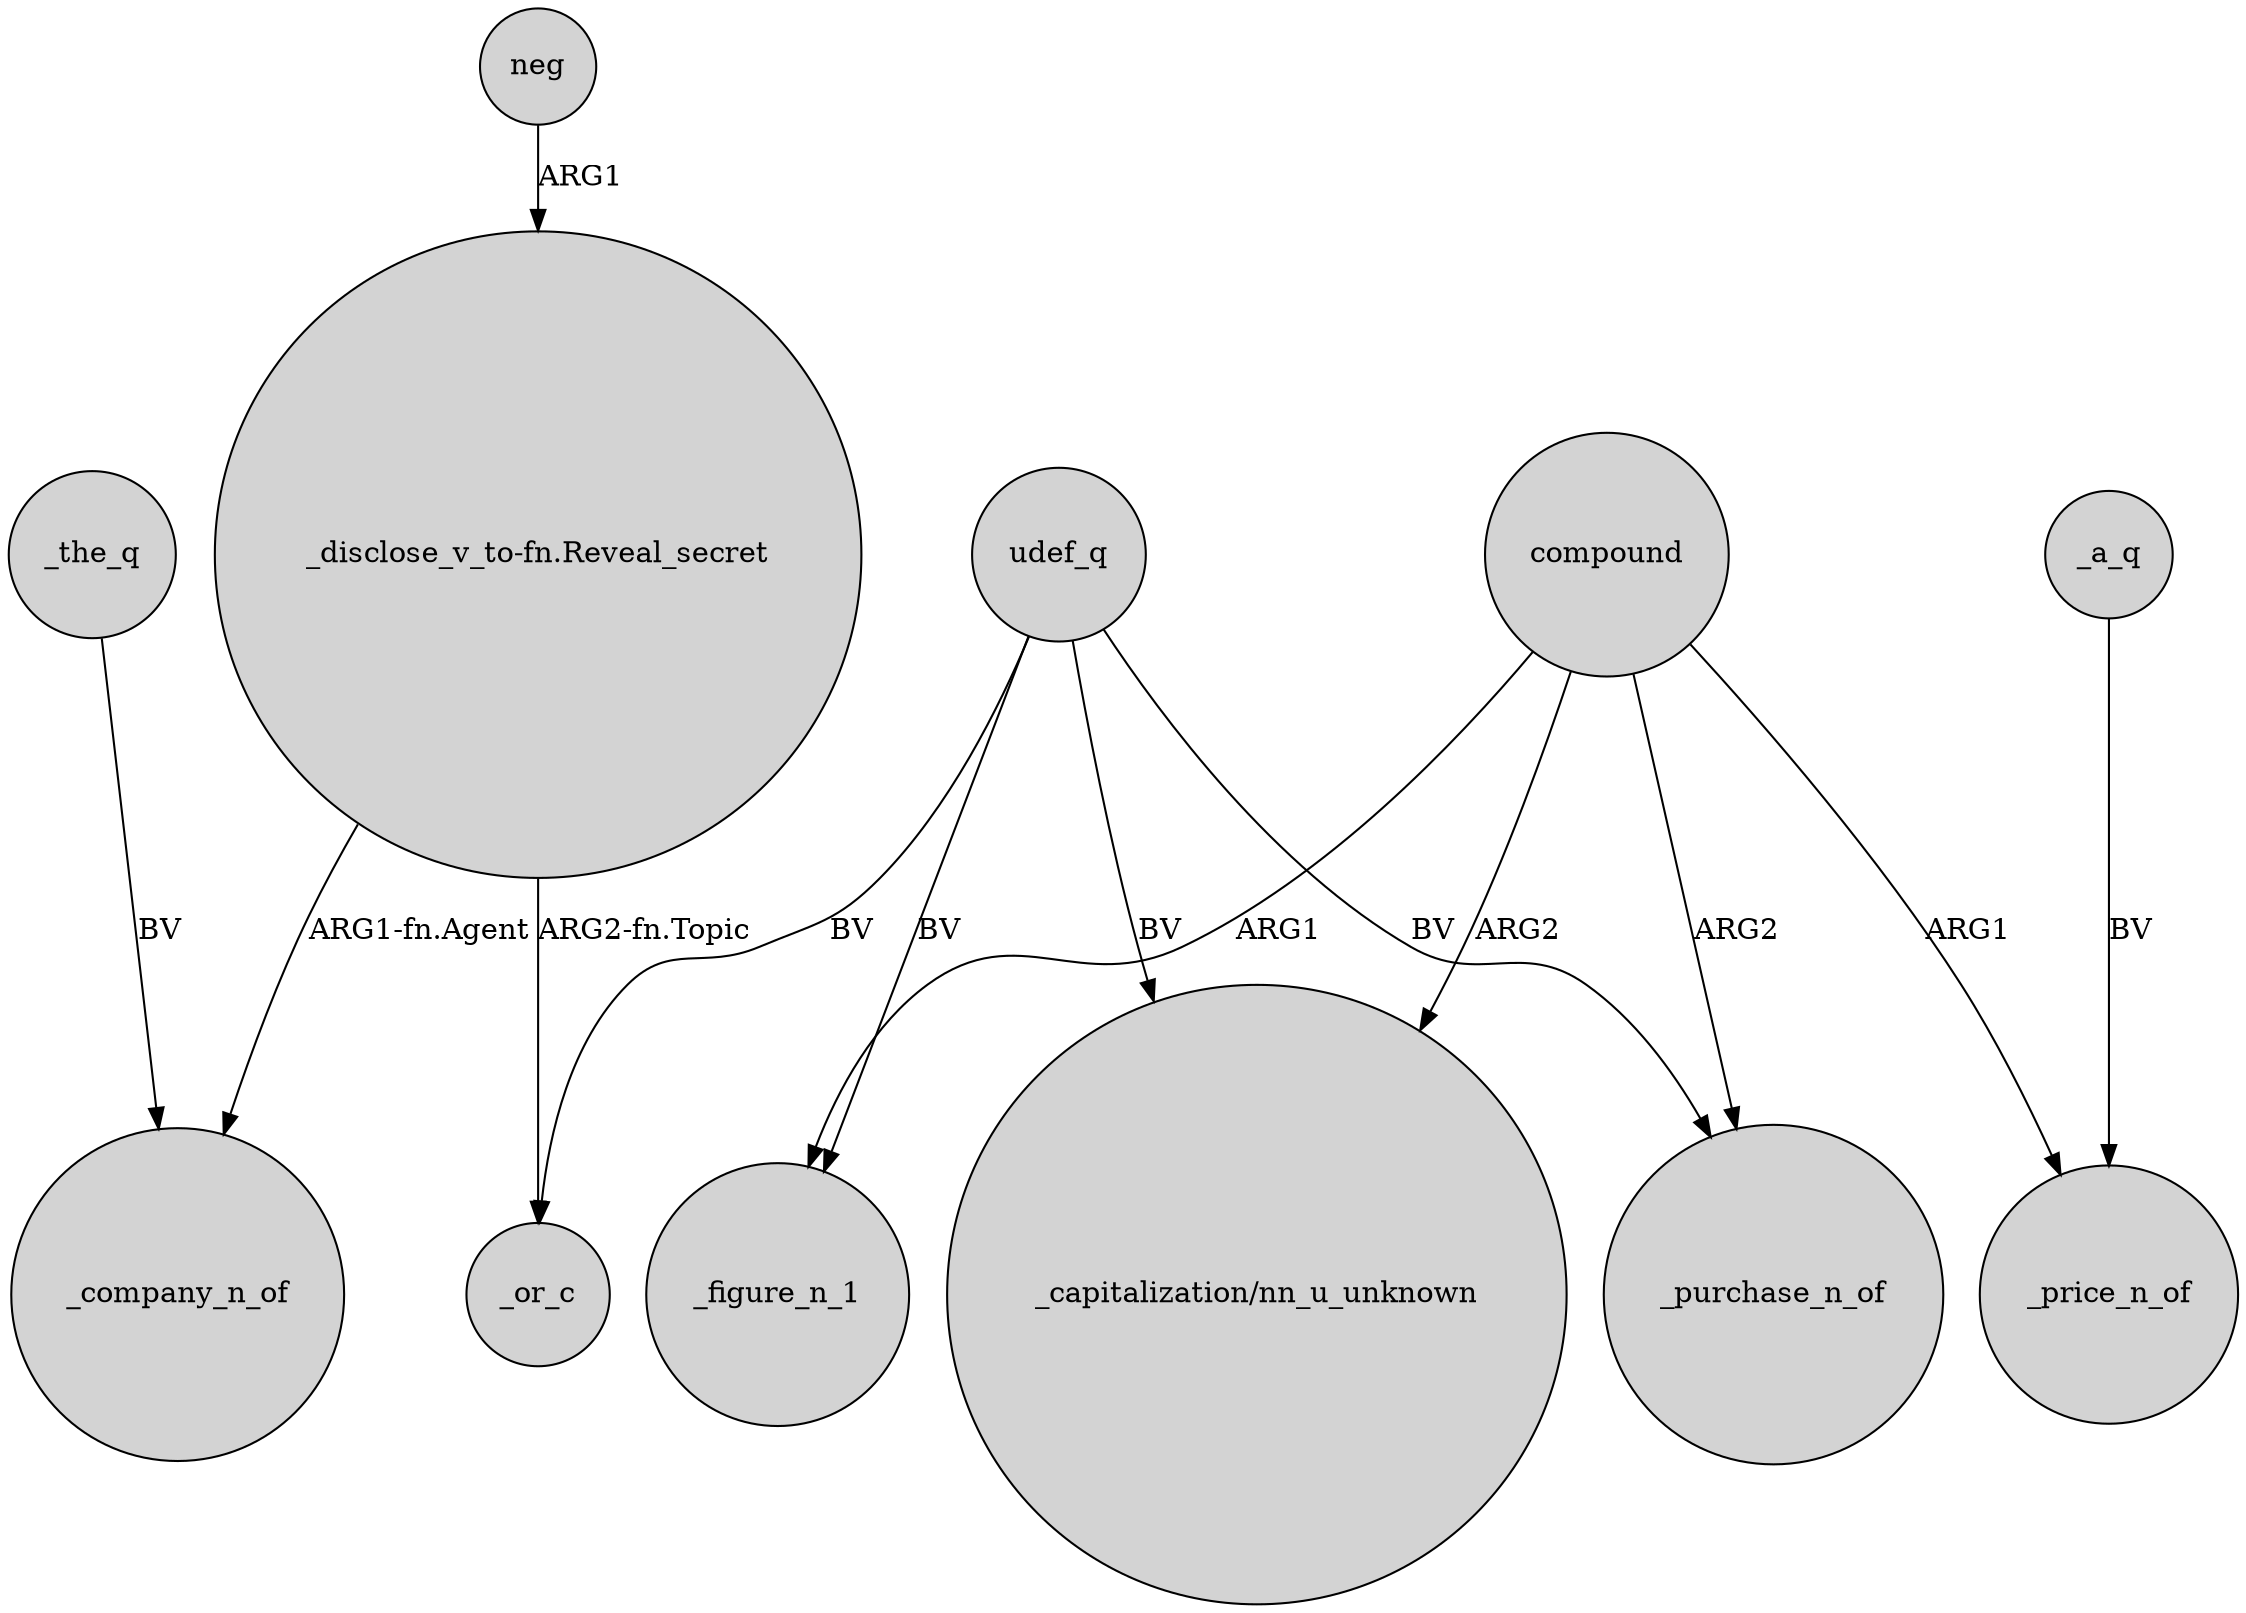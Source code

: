 digraph {
	node [shape=circle style=filled]
	"_disclose_v_to-fn.Reveal_secret" -> _company_n_of [label="ARG1-fn.Agent"]
	udef_q -> _purchase_n_of [label=BV]
	compound -> "_capitalization/nn_u_unknown" [label=ARG2]
	neg -> "_disclose_v_to-fn.Reveal_secret" [label=ARG1]
	compound -> _purchase_n_of [label=ARG2]
	udef_q -> _or_c [label=BV]
	"_disclose_v_to-fn.Reveal_secret" -> _or_c [label="ARG2-fn.Topic"]
	compound -> _price_n_of [label=ARG1]
	udef_q -> "_capitalization/nn_u_unknown" [label=BV]
	_the_q -> _company_n_of [label=BV]
	_a_q -> _price_n_of [label=BV]
	udef_q -> _figure_n_1 [label=BV]
	compound -> _figure_n_1 [label=ARG1]
}
